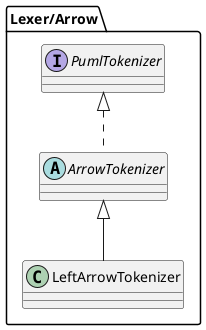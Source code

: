 @startuml
package Lexer/Arrow {
    interface PumlTokenizer
    abstract class ArrowTokenizer implements PumlTokenizer
    class LeftArrowTokenizer extends ArrowTokenizer
'    class RightArrowTokenizer extends ArrowTokenizer
}
@enduml
